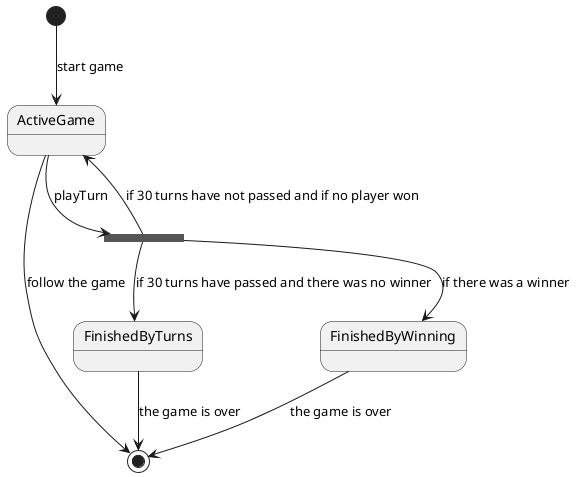 @startuml

[*] --> ActiveGame: start game

state result <<fork>>
ActiveGame --> result: playTurn

result --> ActiveGame: if 30 turns have not passed and if no player won
result --> FinishedByTurns: if 30 turns have passed and there was no winner
result --> FinishedByWinning: if there was a winner

ActiveGame -> [*]: follow the game
FinishedByTurns --> [*]: the game is over
FinishedByWinning --> [*]: the game is over

@enduml